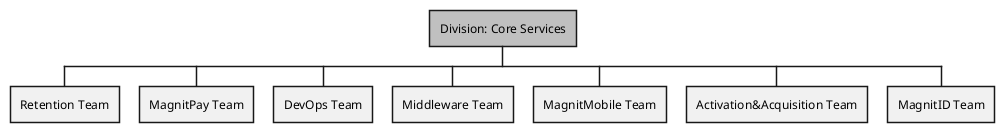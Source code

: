 @startuml

@startwbs
*[#silver] Division: Core Services
** Retention Team
** MagnitPay Team
** DevOps Team
** Middleware Team
** MagnitMobile Team
** Activation&Acquisition Team
** MagnitID Team
@endwbs
@enduml
